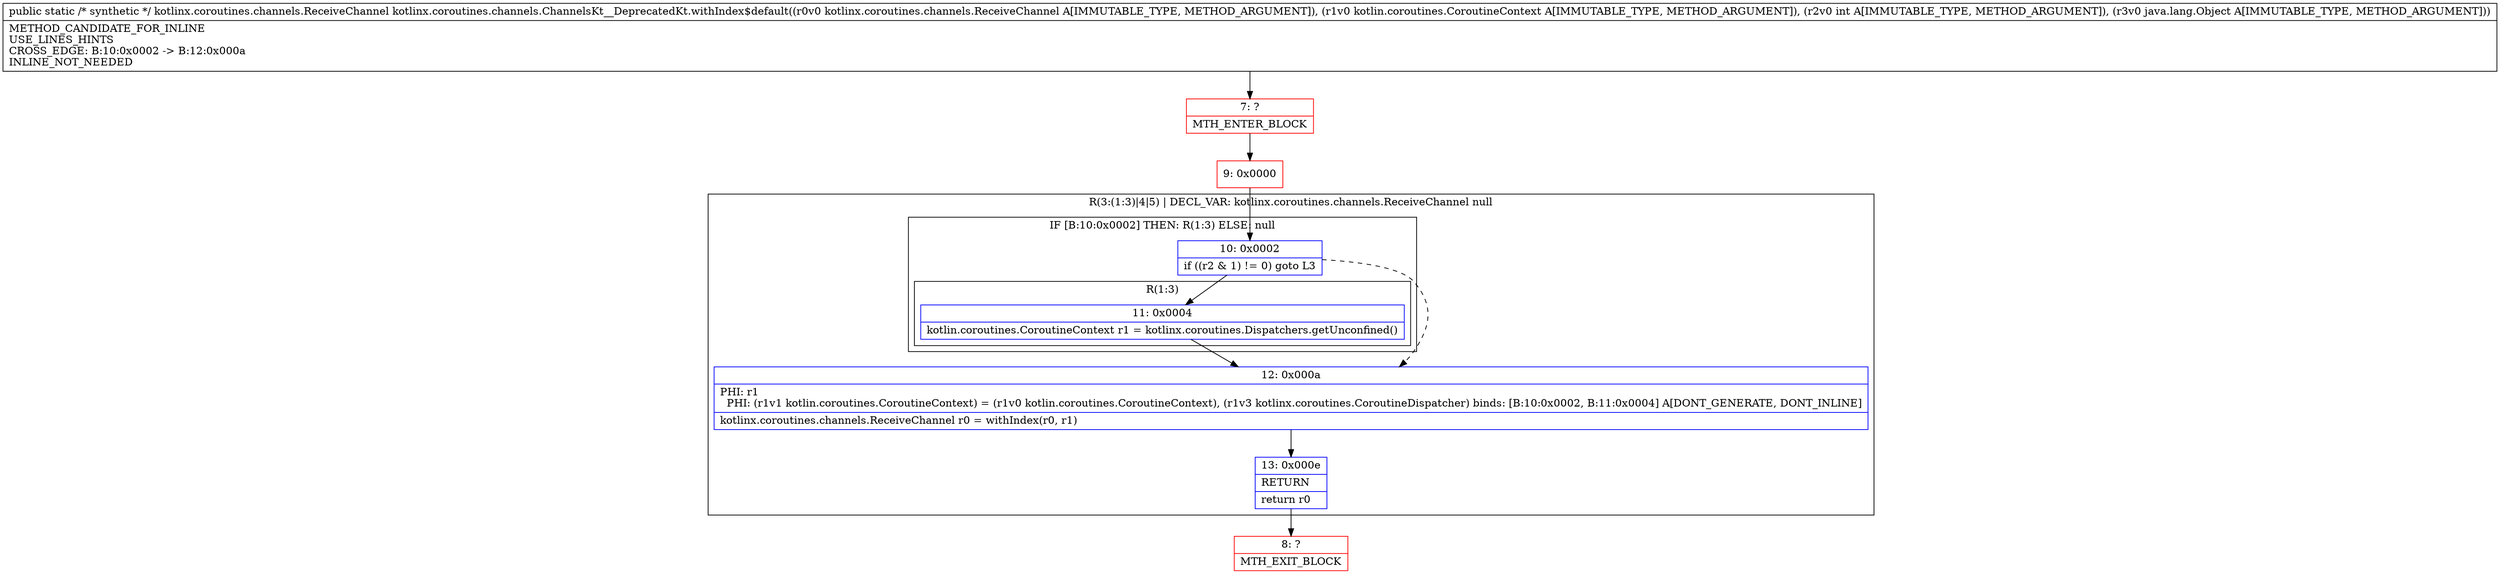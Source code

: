 digraph "CFG forkotlinx.coroutines.channels.ChannelsKt__DeprecatedKt.withIndex$default(Lkotlinx\/coroutines\/channels\/ReceiveChannel;Lkotlin\/coroutines\/CoroutineContext;ILjava\/lang\/Object;)Lkotlinx\/coroutines\/channels\/ReceiveChannel;" {
subgraph cluster_Region_871234043 {
label = "R(3:(1:3)|4|5) | DECL_VAR: kotlinx.coroutines.channels.ReceiveChannel null\l";
node [shape=record,color=blue];
subgraph cluster_IfRegion_1864964785 {
label = "IF [B:10:0x0002] THEN: R(1:3) ELSE: null";
node [shape=record,color=blue];
Node_10 [shape=record,label="{10\:\ 0x0002|if ((r2 & 1) != 0) goto L3\l}"];
subgraph cluster_Region_1674717027 {
label = "R(1:3)";
node [shape=record,color=blue];
Node_11 [shape=record,label="{11\:\ 0x0004|kotlin.coroutines.CoroutineContext r1 = kotlinx.coroutines.Dispatchers.getUnconfined()\l}"];
}
}
Node_12 [shape=record,label="{12\:\ 0x000a|PHI: r1 \l  PHI: (r1v1 kotlin.coroutines.CoroutineContext) = (r1v0 kotlin.coroutines.CoroutineContext), (r1v3 kotlinx.coroutines.CoroutineDispatcher) binds: [B:10:0x0002, B:11:0x0004] A[DONT_GENERATE, DONT_INLINE]\l|kotlinx.coroutines.channels.ReceiveChannel r0 = withIndex(r0, r1)\l}"];
Node_13 [shape=record,label="{13\:\ 0x000e|RETURN\l|return r0\l}"];
}
Node_7 [shape=record,color=red,label="{7\:\ ?|MTH_ENTER_BLOCK\l}"];
Node_9 [shape=record,color=red,label="{9\:\ 0x0000}"];
Node_8 [shape=record,color=red,label="{8\:\ ?|MTH_EXIT_BLOCK\l}"];
MethodNode[shape=record,label="{public static \/* synthetic *\/ kotlinx.coroutines.channels.ReceiveChannel kotlinx.coroutines.channels.ChannelsKt__DeprecatedKt.withIndex$default((r0v0 kotlinx.coroutines.channels.ReceiveChannel A[IMMUTABLE_TYPE, METHOD_ARGUMENT]), (r1v0 kotlin.coroutines.CoroutineContext A[IMMUTABLE_TYPE, METHOD_ARGUMENT]), (r2v0 int A[IMMUTABLE_TYPE, METHOD_ARGUMENT]), (r3v0 java.lang.Object A[IMMUTABLE_TYPE, METHOD_ARGUMENT]))  | METHOD_CANDIDATE_FOR_INLINE\lUSE_LINES_HINTS\lCROSS_EDGE: B:10:0x0002 \-\> B:12:0x000a\lINLINE_NOT_NEEDED\l}"];
MethodNode -> Node_7;Node_10 -> Node_11;
Node_10 -> Node_12[style=dashed];
Node_11 -> Node_12;
Node_12 -> Node_13;
Node_13 -> Node_8;
Node_7 -> Node_9;
Node_9 -> Node_10;
}

